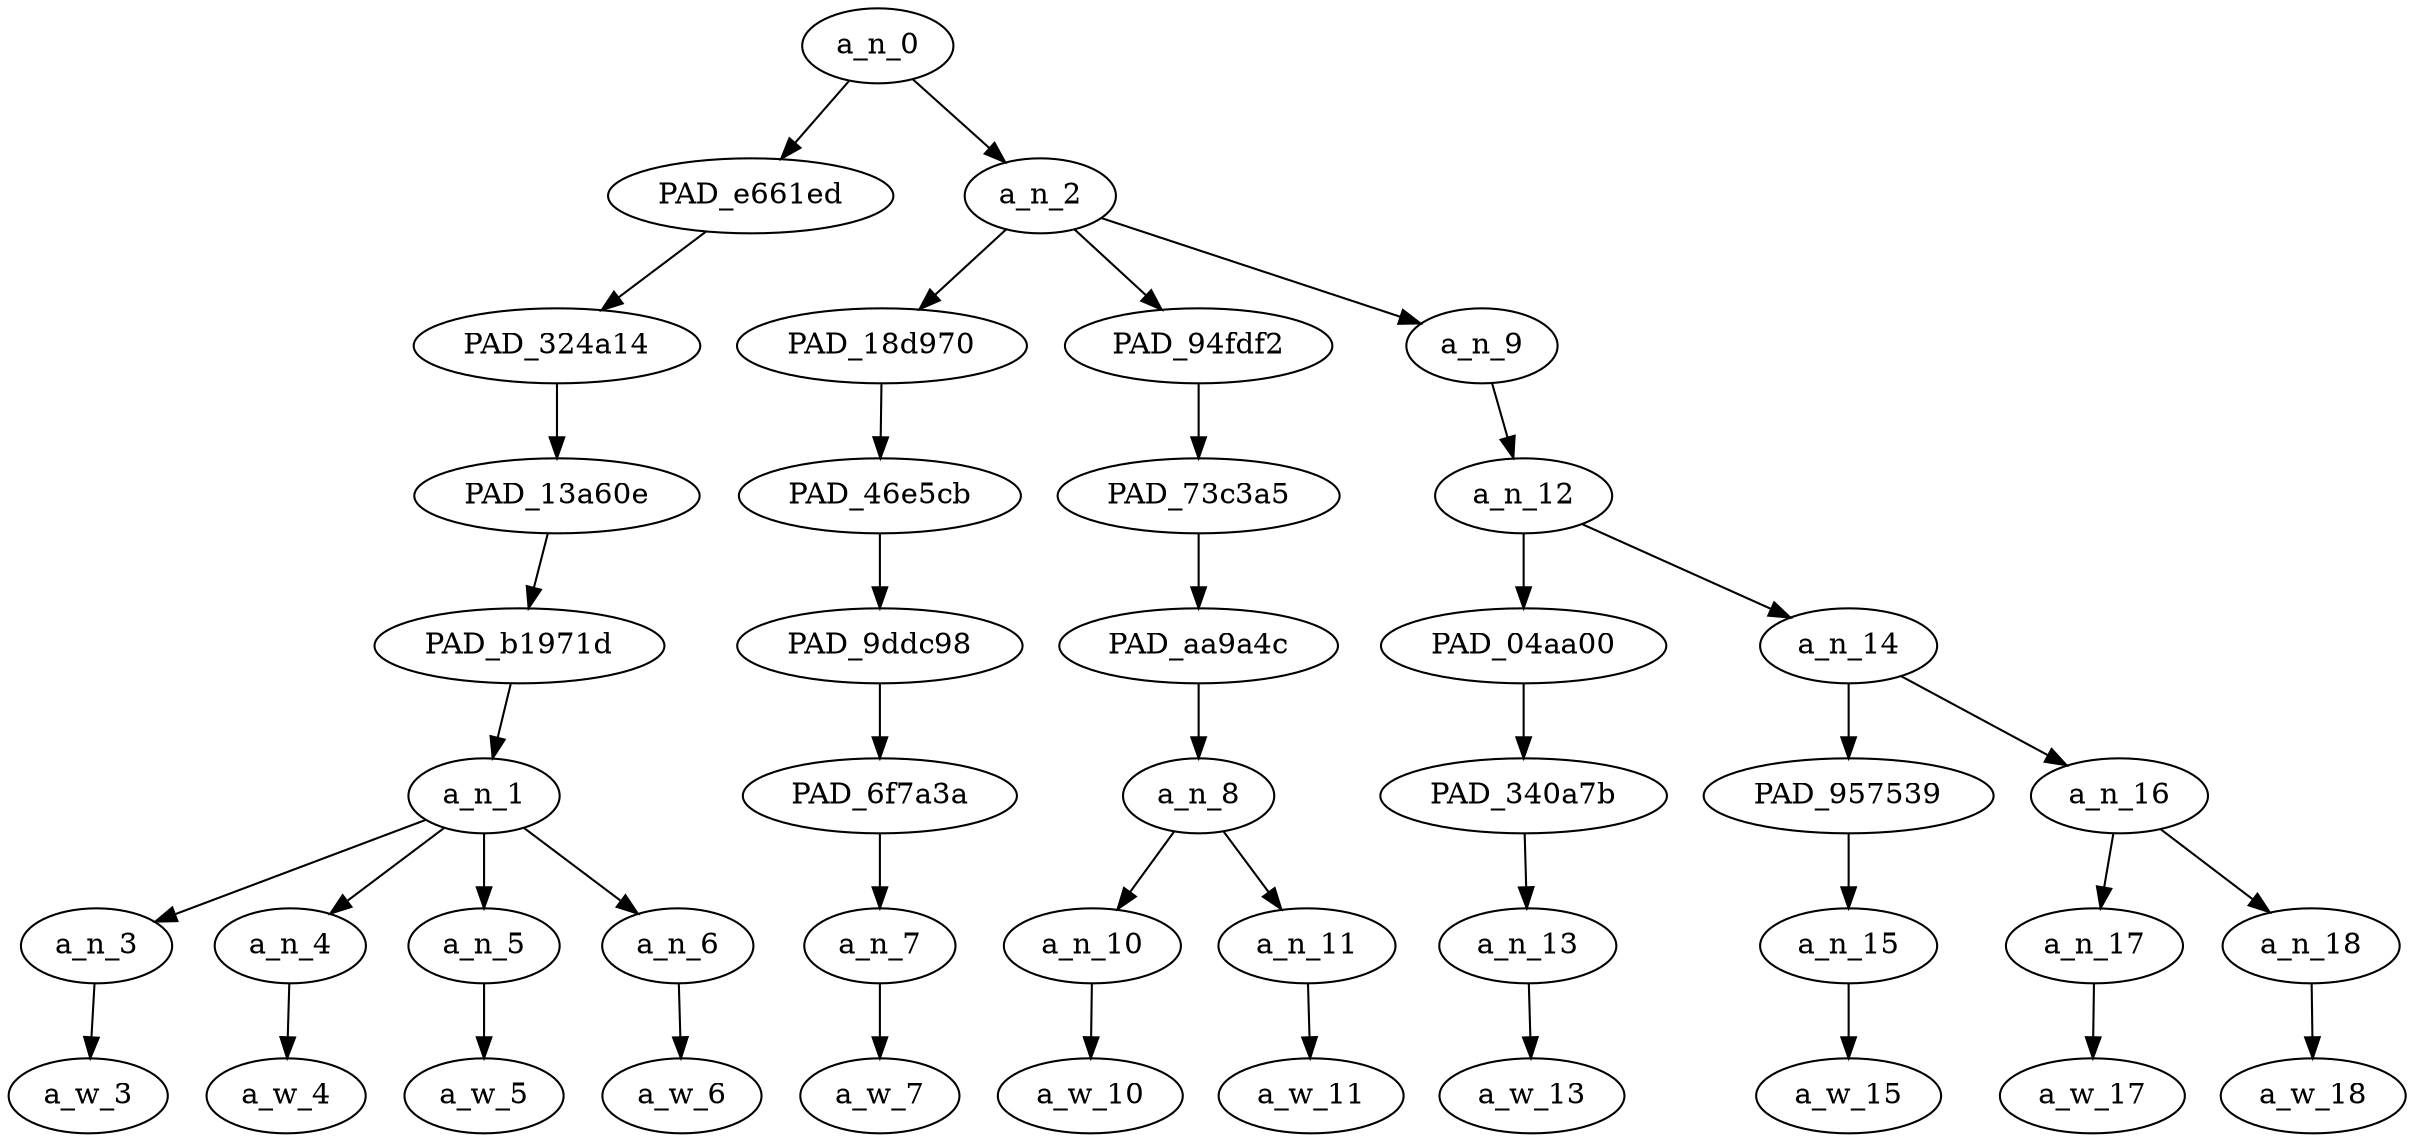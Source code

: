 strict digraph "" {
	a_n_0	[div_dir=1,
		index=0,
		level=7,
		pos="3.6458333333333335,7!",
		text_span="[0, 1, 2, 3, 4, 5, 6, 7, 8, 9, 10]",
		value=0.99999999];
	PAD_e661ed	[div_dir=1,
		index=0,
		level=6,
		pos="1.5,6!",
		text_span="[0, 1, 2, 3]",
		value=0.28341346];
	a_n_0 -> PAD_e661ed;
	a_n_2	[div_dir=-1,
		index=1,
		level=6,
		pos="5.791666666666667,6!",
		text_span="[4, 5, 6, 7, 8, 9, 10]",
		value=0.71655244];
	a_n_0 -> a_n_2;
	PAD_324a14	[div_dir=1,
		index=0,
		level=5,
		pos="1.5,5!",
		text_span="[0, 1, 2, 3]",
		value=0.28341346];
	PAD_e661ed -> PAD_324a14;
	PAD_13a60e	[div_dir=1,
		index=0,
		level=4,
		pos="1.5,4!",
		text_span="[0, 1, 2, 3]",
		value=0.28341346];
	PAD_324a14 -> PAD_13a60e;
	PAD_b1971d	[div_dir=1,
		index=0,
		level=3,
		pos="1.5,3!",
		text_span="[0, 1, 2, 3]",
		value=0.28341346];
	PAD_13a60e -> PAD_b1971d;
	a_n_1	[div_dir=1,
		index=0,
		level=2,
		pos="1.5,2!",
		text_span="[0, 1, 2, 3]",
		value=0.28341346];
	PAD_b1971d -> a_n_1;
	a_n_3	[div_dir=-1,
		index=0,
		level=1,
		pos="0.0,1!",
		text_span="[0]",
		value=0.04420215];
	a_n_1 -> a_n_3;
	a_n_4	[div_dir=1,
		index=1,
		level=1,
		pos="1.0,1!",
		text_span="[1]",
		value=0.07826691];
	a_n_1 -> a_n_4;
	a_n_5	[div_dir=1,
		index=2,
		level=1,
		pos="2.0,1!",
		text_span="[2]",
		value=0.07796732];
	a_n_1 -> a_n_5;
	a_n_6	[div_dir=-1,
		index=3,
		level=1,
		pos="3.0,1!",
		text_span="[3]",
		value=0.08285946];
	a_n_1 -> a_n_6;
	a_w_3	[div_dir=0,
		index=0,
		level=0,
		pos="0,0!",
		text_span="[0]",
		value=a];
	a_n_3 -> a_w_3;
	a_w_4	[div_dir=0,
		index=1,
		level=0,
		pos="1,0!",
		text_span="[1]",
		value=plain];
	a_n_4 -> a_w_4;
	a_w_5	[div_dir=0,
		index=2,
		level=0,
		pos="2,0!",
		text_span="[2]",
		value=white];
	a_n_5 -> a_w_5;
	a_w_6	[div_dir=0,
		index=3,
		level=0,
		pos="3,0!",
		text_span="[3]",
		value=boy];
	a_n_6 -> a_w_6;
	PAD_18d970	[div_dir=-1,
		index=1,
		level=5,
		pos="4.0,5!",
		text_span="[4]",
		value=0.04971823];
	a_n_2 -> PAD_18d970;
	PAD_94fdf2	[div_dir=-1,
		index=2,
		level=5,
		pos="5.5,5!",
		text_span="[5, 6]",
		value=0.13071248];
	a_n_2 -> PAD_94fdf2;
	a_n_9	[div_dir=1,
		index=3,
		level=5,
		pos="7.875,5!",
		text_span="[7, 8, 9, 10]",
		value=0.53608791];
	a_n_2 -> a_n_9;
	PAD_46e5cb	[div_dir=-1,
		index=1,
		level=4,
		pos="4.0,4!",
		text_span="[4]",
		value=0.04971823];
	PAD_18d970 -> PAD_46e5cb;
	PAD_9ddc98	[div_dir=-1,
		index=1,
		level=3,
		pos="4.0,3!",
		text_span="[4]",
		value=0.04971823];
	PAD_46e5cb -> PAD_9ddc98;
	PAD_6f7a3a	[div_dir=-1,
		index=1,
		level=2,
		pos="4.0,2!",
		text_span="[4]",
		value=0.04971823];
	PAD_9ddc98 -> PAD_6f7a3a;
	a_n_7	[div_dir=-1,
		index=4,
		level=1,
		pos="4.0,1!",
		text_span="[4]",
		value=0.04971823];
	PAD_6f7a3a -> a_n_7;
	a_w_7	[div_dir=0,
		index=4,
		level=0,
		pos="4,0!",
		text_span="[4]",
		value=running];
	a_n_7 -> a_w_7;
	PAD_73c3a5	[div_dir=-1,
		index=2,
		level=4,
		pos="5.5,4!",
		text_span="[5, 6]",
		value=0.13071248];
	PAD_94fdf2 -> PAD_73c3a5;
	PAD_aa9a4c	[div_dir=-1,
		index=2,
		level=3,
		pos="5.5,3!",
		text_span="[5, 6]",
		value=0.13071248];
	PAD_73c3a5 -> PAD_aa9a4c;
	a_n_8	[div_dir=-1,
		index=2,
		level=2,
		pos="5.5,2!",
		text_span="[5, 6]",
		value=0.13071248];
	PAD_aa9a4c -> a_n_8;
	a_n_10	[div_dir=-1,
		index=5,
		level=1,
		pos="5.0,1!",
		text_span="[5]",
		value=0.03267542];
	a_n_8 -> a_n_10;
	a_n_11	[div_dir=-1,
		index=6,
		level=1,
		pos="6.0,1!",
		text_span="[6]",
		value=0.09782349];
	a_n_8 -> a_n_11;
	a_w_10	[div_dir=0,
		index=5,
		level=0,
		pos="5,0!",
		text_span="[5]",
		value=from];
	a_n_10 -> a_w_10;
	a_w_11	[div_dir=0,
		index=6,
		level=0,
		pos="6,0!",
		text_span="[6]",
		value=demons];
	a_n_11 -> a_w_11;
	a_n_12	[div_dir=1,
		index=3,
		level=4,
		pos="7.875,4!",
		text_span="[7, 8, 9, 10]",
		value=0.53599818];
	a_n_9 -> a_n_12;
	PAD_04aa00	[div_dir=-1,
		index=3,
		level=3,
		pos="7.0,3!",
		text_span="[7]",
		value=0.03732726];
	a_n_12 -> PAD_04aa00;
	a_n_14	[div_dir=1,
		index=4,
		level=3,
		pos="8.75,3!",
		text_span="[8, 9, 10]",
		value=0.49858119];
	a_n_12 -> a_n_14;
	PAD_340a7b	[div_dir=-1,
		index=3,
		level=2,
		pos="7.0,2!",
		text_span="[7]",
		value=0.03732726];
	PAD_04aa00 -> PAD_340a7b;
	a_n_13	[div_dir=-1,
		index=7,
		level=1,
		pos="7.0,1!",
		text_span="[7]",
		value=0.03732726];
	PAD_340a7b -> a_n_13;
	a_w_13	[div_dir=0,
		index=7,
		level=0,
		pos="7,0!",
		text_span="[7]",
		value=to];
	a_n_13 -> a_w_13;
	PAD_957539	[div_dir=-1,
		index=4,
		level=2,
		pos="8.0,2!",
		text_span="[8]",
		value=0.07859440];
	a_n_14 -> PAD_957539;
	a_n_16	[div_dir=1,
		index=5,
		level=2,
		pos="9.5,2!",
		text_span="[9, 10]",
		value=0.41988777];
	a_n_14 -> a_n_16;
	a_n_15	[div_dir=-1,
		index=8,
		level=1,
		pos="8.0,1!",
		text_span="[8]",
		value=0.07859440];
	PAD_957539 -> a_n_15;
	a_w_15	[div_dir=0,
		index=8,
		level=0,
		pos="8,0!",
		text_span="[8]",
		value=escape];
	a_n_15 -> a_w_15;
	a_n_17	[div_dir=1,
		index=9,
		level=1,
		pos="9.0,1!",
		text_span="[9]",
		value=0.08117118];
	a_n_16 -> a_n_17;
	a_n_18	[div_dir=-1,
		index=10,
		level=1,
		pos="10.0,1!",
		text_span="[10]",
		value=0.33860719];
	a_n_16 -> a_n_18;
	a_w_17	[div_dir=0,
		index=9,
		level=0,
		pos="9,0!",
		text_span="[9]",
		value=white1];
	a_n_17 -> a_w_17;
	a_w_18	[div_dir=0,
		index=10,
		level=0,
		pos="10,0!",
		text_span="[10]",
		value=privlege];
	a_n_18 -> a_w_18;
}
